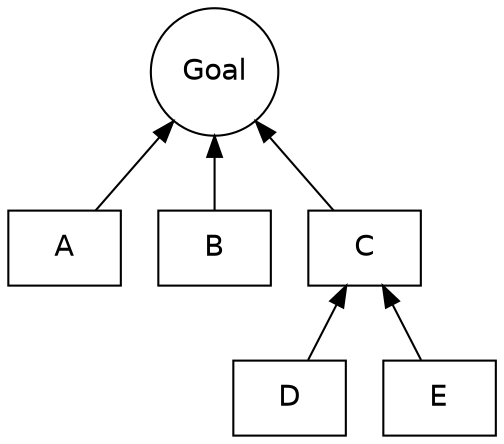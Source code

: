 digraph G {
    rankdir = BT;
	
	node [shape = circle, fontname = Helvetica]
		Goal

	node [shape = box, fontname = Helvetica]
		A; B; C; D; E; 
		
	edge [dir = ""]
		A->Goal; B->Goal; C->Goal;
		D->C; E->C; 
}